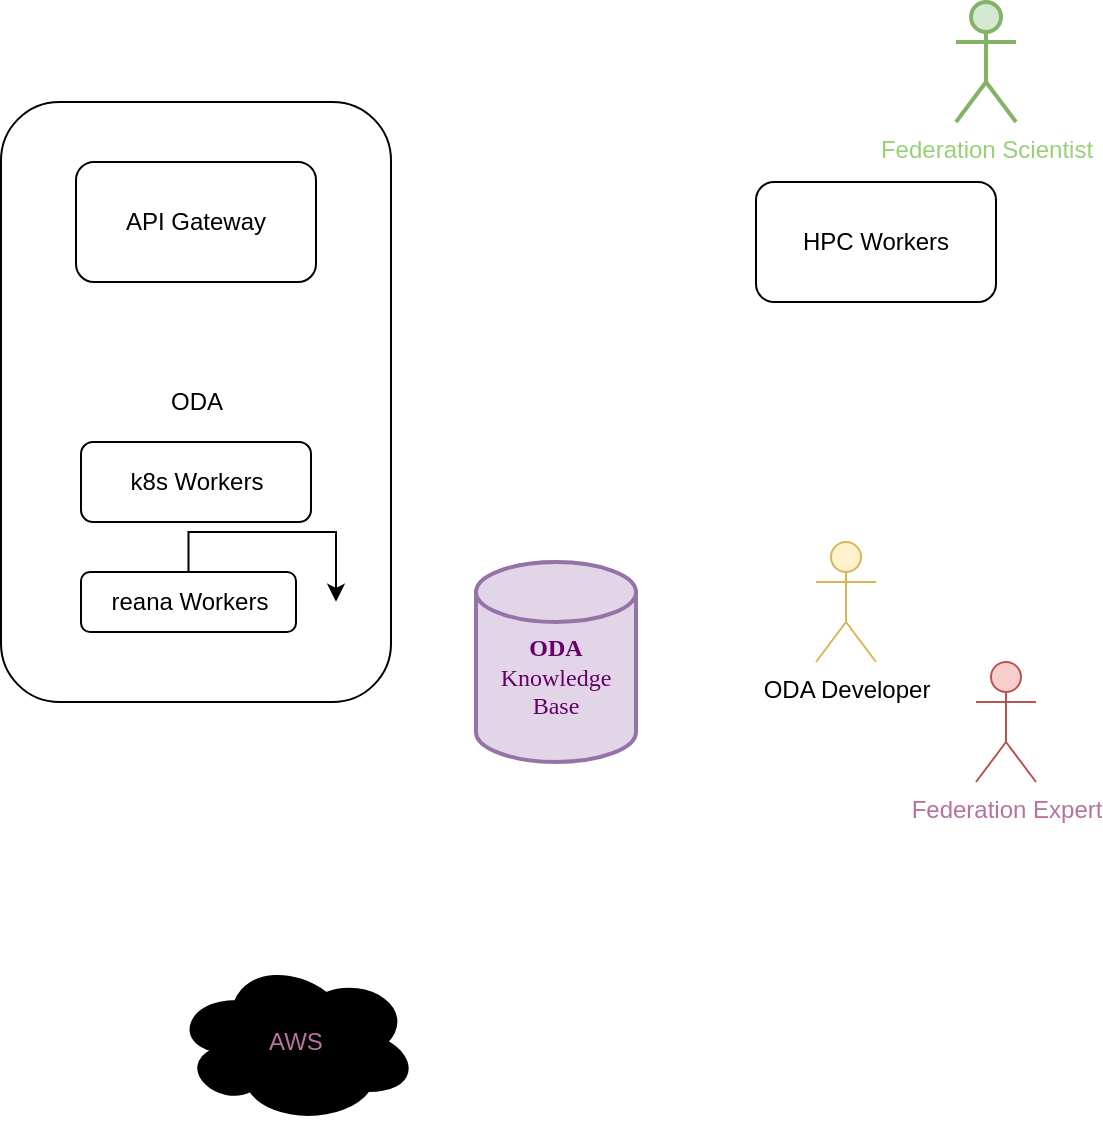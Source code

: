 <mxfile version="13.6.6" type="github">
  <diagram id="ABPf4gMQrz8rWeOrcxoh" name="Page-1">
    <mxGraphModel dx="1418" dy="792" grid="1" gridSize="10" guides="1" tooltips="1" connect="1" arrows="1" fold="1" page="1" pageScale="1" pageWidth="850" pageHeight="1100" math="0" shadow="0">
      <root>
        <mxCell id="0" />
        <mxCell id="1" parent="0" />
        <mxCell id="BC6SIgkMuatq0ajvi_0X-2" value="ODA" style="rounded=1;whiteSpace=wrap;html=1;" parent="1" vertex="1">
          <mxGeometry x="152.5" y="80" width="195" height="300" as="geometry" />
        </mxCell>
        <mxCell id="cQD9Gc0wUEaLlVU0dFFl-1" value="API Gateway" style="rounded=1;whiteSpace=wrap;html=1;" parent="1" vertex="1">
          <mxGeometry x="190" y="110" width="120" height="60" as="geometry" />
        </mxCell>
        <mxCell id="BC6SIgkMuatq0ajvi_0X-1" value="HPC Workers" style="rounded=1;whiteSpace=wrap;html=1;" parent="1" vertex="1">
          <mxGeometry x="530" y="120" width="120" height="60" as="geometry" />
        </mxCell>
        <mxCell id="BC6SIgkMuatq0ajvi_0X-3" value="&lt;font color=&quot;#97D077&quot;&gt;Federation Scientist&lt;/font&gt;" style="shape=umlActor;verticalLabelPosition=bottom;verticalAlign=top;html=1;outlineConnect=0;fillColor=#d5e8d4;strokeColor=#82b366;strokeWidth=2;" parent="1" vertex="1">
          <mxGeometry x="630" y="30" width="30" height="60" as="geometry" />
        </mxCell>
        <mxCell id="BC6SIgkMuatq0ajvi_0X-5" value="ODA Developer" style="shape=umlActor;verticalLabelPosition=bottom;verticalAlign=top;html=1;outlineConnect=0;shadow=0;sketch=0;fillColor=#fff2cc;strokeColor=#d6b656;" parent="1" vertex="1">
          <mxGeometry x="560" y="300" width="30" height="60" as="geometry" />
        </mxCell>
        <mxCell id="BC6SIgkMuatq0ajvi_0X-7" value="&lt;div&gt;Federation Expert&lt;/div&gt;" style="shape=umlActor;verticalLabelPosition=bottom;verticalAlign=top;html=1;outlineConnect=0;fillColor=#f8cecc;strokeColor=#b85450;fontColor=#B5739D;" parent="1" vertex="1">
          <mxGeometry x="640" y="360" width="30" height="60" as="geometry" />
        </mxCell>
        <mxCell id="BC6SIgkMuatq0ajvi_0X-8" value="k8s Workers" style="rounded=1;whiteSpace=wrap;html=1;" parent="1" vertex="1">
          <mxGeometry x="192.5" y="250" width="115" height="40" as="geometry" />
        </mxCell>
        <mxCell id="BC6SIgkMuatq0ajvi_0X-10" style="edgeStyle=orthogonalEdgeStyle;rounded=0;orthogonalLoop=1;jettySize=auto;html=1;entryX=0.859;entryY=0.833;entryDx=0;entryDy=0;entryPerimeter=0;" parent="1" source="BC6SIgkMuatq0ajvi_0X-9" target="BC6SIgkMuatq0ajvi_0X-2" edge="1">
          <mxGeometry relative="1" as="geometry" />
        </mxCell>
        <mxCell id="BC6SIgkMuatq0ajvi_0X-9" value="reana Workers" style="rounded=1;whiteSpace=wrap;html=1;" parent="1" vertex="1">
          <mxGeometry x="192.5" y="315" width="107.5" height="30" as="geometry" />
        </mxCell>
        <mxCell id="-Unb0SswC2mMqj618S41-3" value="&lt;div&gt;&lt;font face=&quot;Lucida Console&quot; color=&quot;#660066&quot;&gt;&lt;br&gt;&lt;/font&gt;&lt;/div&gt;&lt;div&gt;&lt;b&gt;&lt;font face=&quot;Lucida Console&quot; color=&quot;#660066&quot;&gt;ODA&lt;/font&gt;&lt;/b&gt;&lt;/div&gt;&lt;div&gt;&lt;font face=&quot;Lucida Console&quot; color=&quot;#660066&quot;&gt;Knowledge &lt;br&gt;&lt;/font&gt;&lt;/div&gt;&lt;div&gt;&lt;font face=&quot;Lucida Console&quot; color=&quot;#660066&quot;&gt;Base&lt;br&gt;&lt;/font&gt;&lt;/div&gt;" style="shape=cylinder2;whiteSpace=wrap;html=1;boundedLbl=1;backgroundOutline=1;size=15;shadow=0;sketch=0;strokeColor=#9673a6;strokeWidth=2;fillColor=#e1d5e7;" vertex="1" parent="1">
          <mxGeometry x="390" y="310" width="80" height="100" as="geometry" />
        </mxCell>
        <mxCell id="-Unb0SswC2mMqj618S41-4" value="AWS" style="ellipse;shape=cloud;whiteSpace=wrap;html=1;shadow=0;sketch=0;strokeColor=#000000;strokeWidth=2;fillColor=#000000;gradientColor=none;fontColor=#B5739D;" vertex="1" parent="1">
          <mxGeometry x="240" y="510" width="120" height="80" as="geometry" />
        </mxCell>
      </root>
    </mxGraphModel>
  </diagram>
</mxfile>
